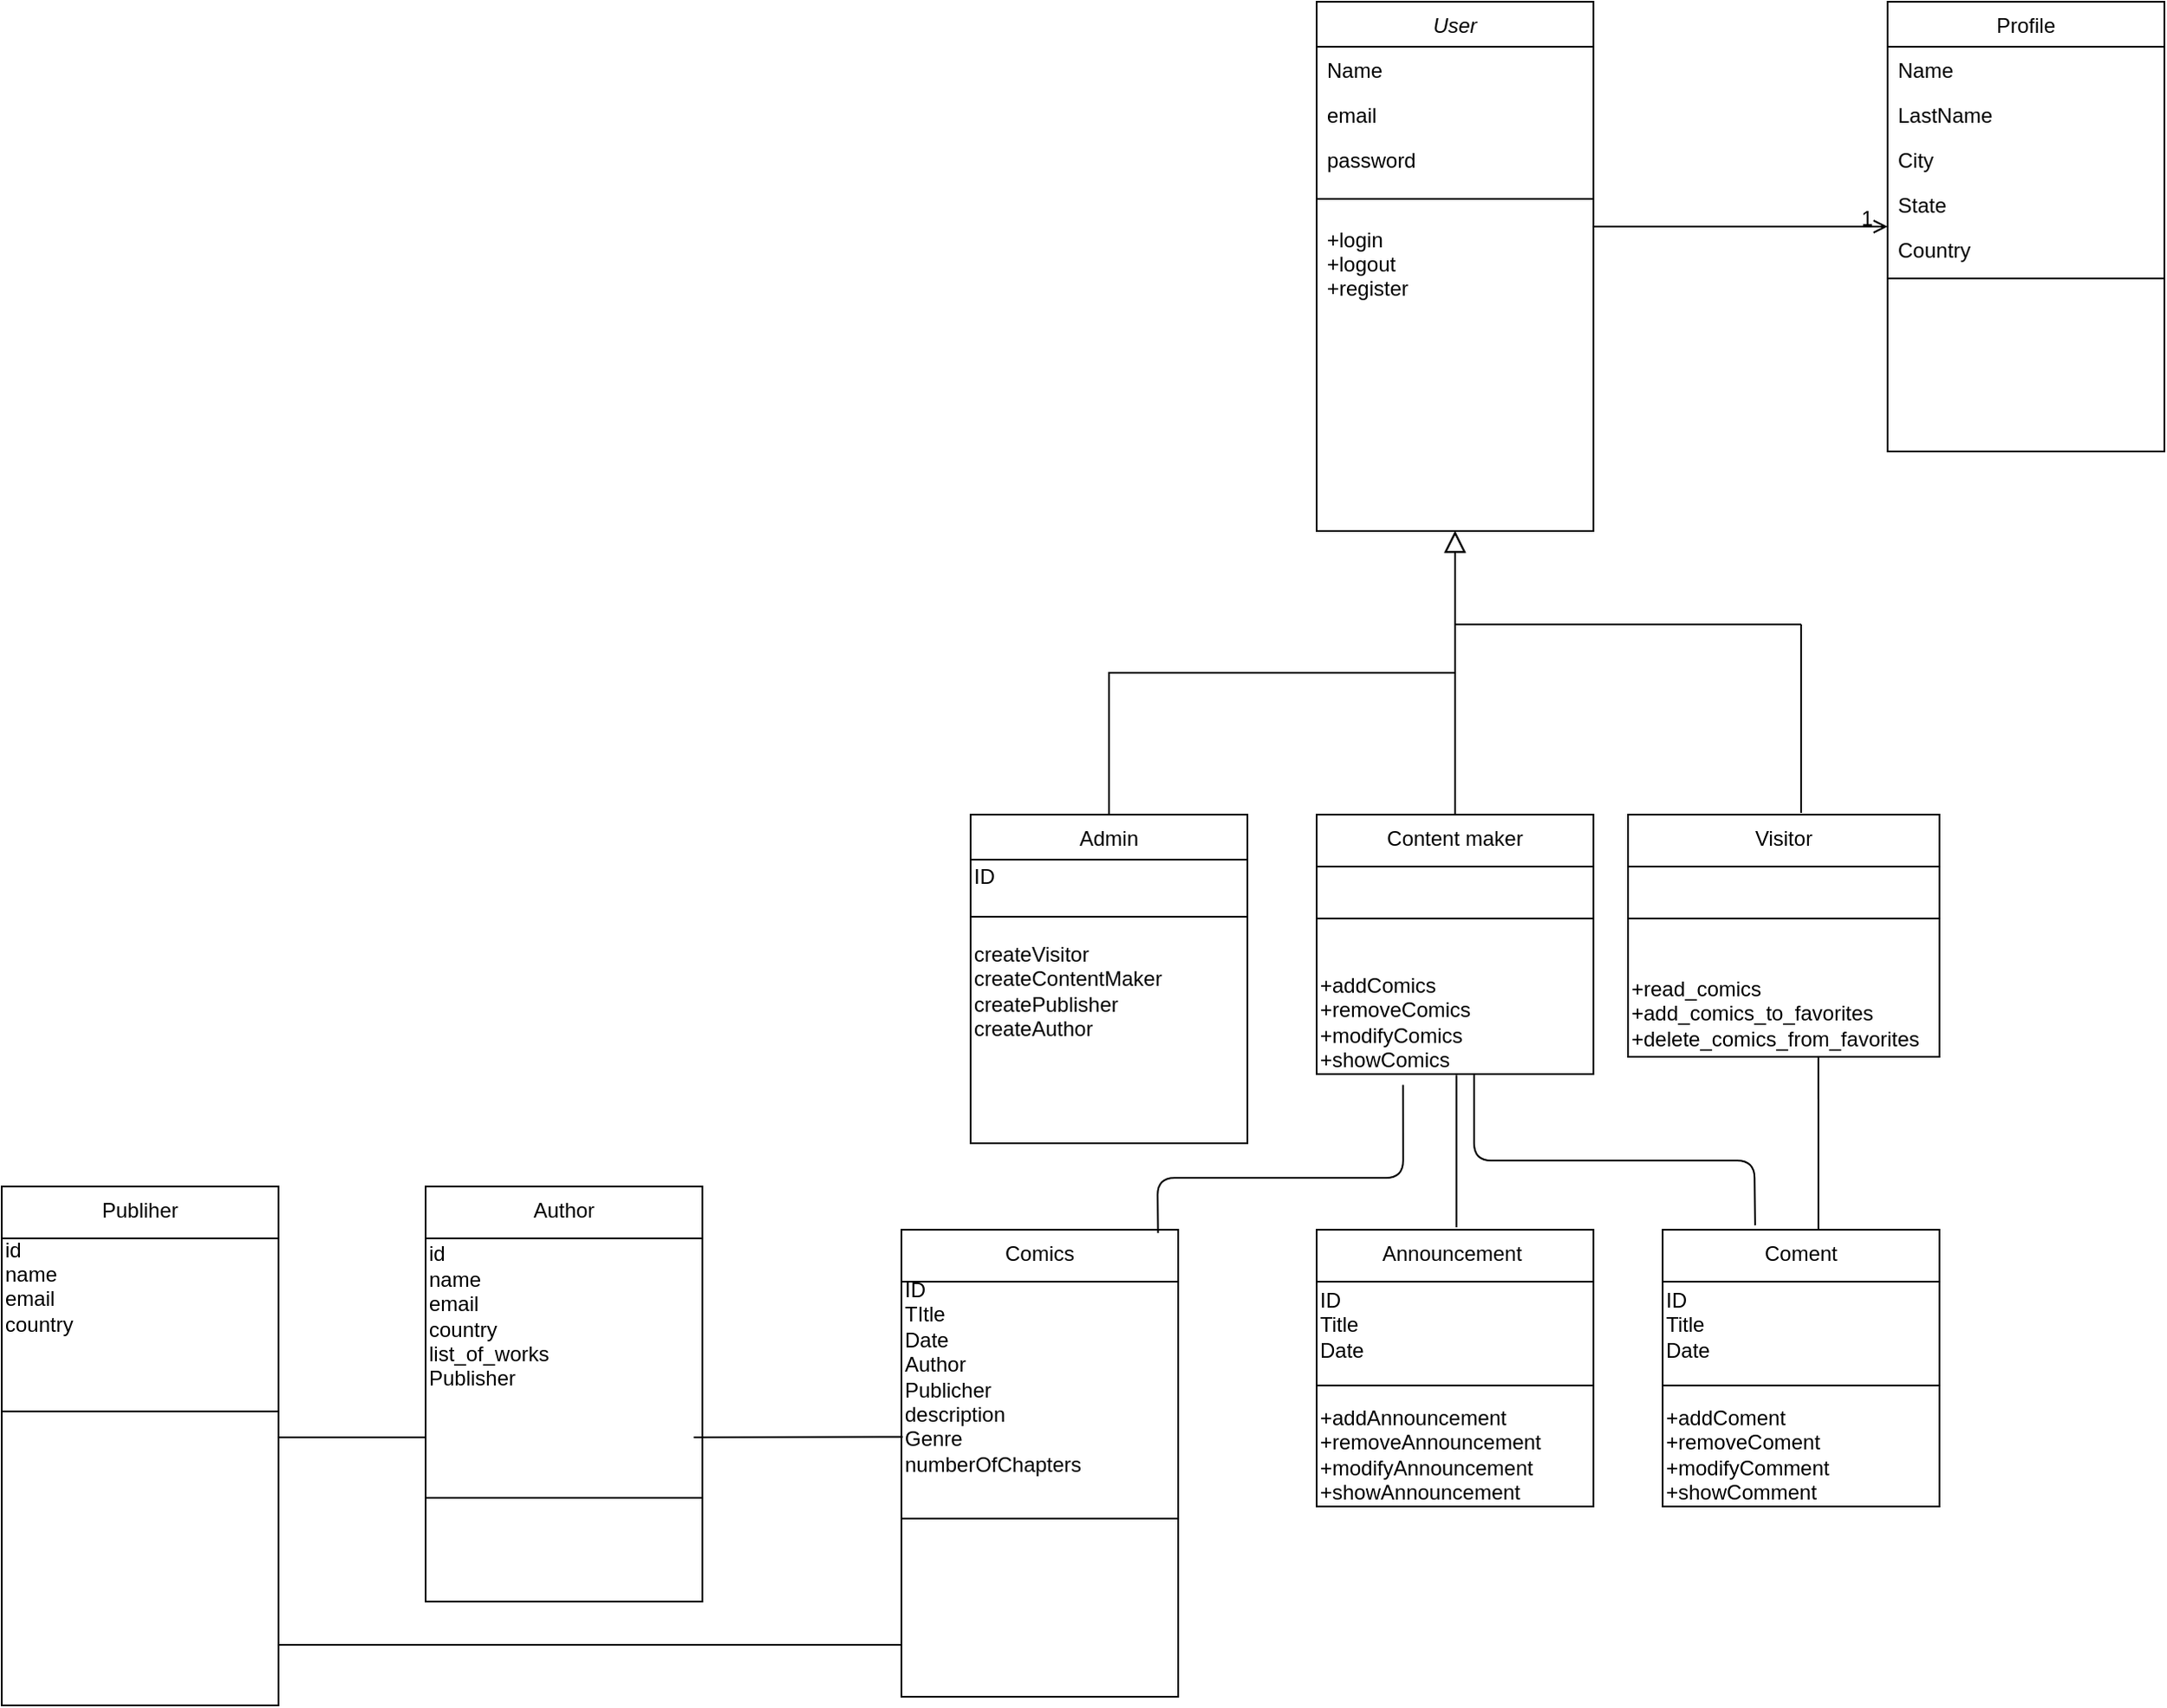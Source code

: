 <mxfile version="14.5.10" type="github">
  <diagram id="C5RBs43oDa-KdzZeNtuy" name="Page-1">
    <mxGraphModel dx="2310" dy="1952" grid="1" gridSize="10" guides="1" tooltips="1" connect="0" arrows="1" fold="1" page="1" pageScale="1" pageWidth="827" pageHeight="1169" math="0" shadow="0">
      <root>
        <mxCell id="WIyWlLk6GJQsqaUBKTNV-0" />
        <mxCell id="WIyWlLk6GJQsqaUBKTNV-1" parent="WIyWlLk6GJQsqaUBKTNV-0" />
        <mxCell id="zkfFHV4jXpPFQw0GAbJ--0" value="User" style="swimlane;fontStyle=2;align=center;verticalAlign=top;childLayout=stackLayout;horizontal=1;startSize=26;horizontalStack=0;resizeParent=1;resizeLast=0;collapsible=1;marginBottom=0;rounded=0;shadow=0;strokeWidth=1;" parent="WIyWlLk6GJQsqaUBKTNV-1" vertex="1">
          <mxGeometry x="320" y="-110" width="160" height="306" as="geometry">
            <mxRectangle x="230" y="140" width="160" height="26" as="alternateBounds" />
          </mxGeometry>
        </mxCell>
        <mxCell id="zkfFHV4jXpPFQw0GAbJ--1" value="Name" style="text;align=left;verticalAlign=top;spacingLeft=4;spacingRight=4;overflow=hidden;rotatable=0;points=[[0,0.5],[1,0.5]];portConstraint=eastwest;" parent="zkfFHV4jXpPFQw0GAbJ--0" vertex="1">
          <mxGeometry y="26" width="160" height="26" as="geometry" />
        </mxCell>
        <mxCell id="zkfFHV4jXpPFQw0GAbJ--2" value="email" style="text;align=left;verticalAlign=top;spacingLeft=4;spacingRight=4;overflow=hidden;rotatable=0;points=[[0,0.5],[1,0.5]];portConstraint=eastwest;rounded=0;shadow=0;html=0;" parent="zkfFHV4jXpPFQw0GAbJ--0" vertex="1">
          <mxGeometry y="52" width="160" height="26" as="geometry" />
        </mxCell>
        <mxCell id="zkfFHV4jXpPFQw0GAbJ--3" value="password&#xa;" style="text;align=left;verticalAlign=top;spacingLeft=4;spacingRight=4;overflow=hidden;rotatable=0;points=[[0,0.5],[1,0.5]];portConstraint=eastwest;rounded=0;shadow=0;html=0;" parent="zkfFHV4jXpPFQw0GAbJ--0" vertex="1">
          <mxGeometry y="78" width="160" height="26" as="geometry" />
        </mxCell>
        <mxCell id="zkfFHV4jXpPFQw0GAbJ--4" value="" style="line;html=1;strokeWidth=1;align=left;verticalAlign=middle;spacingTop=-1;spacingLeft=3;spacingRight=3;rotatable=0;labelPosition=right;points=[];portConstraint=eastwest;" parent="zkfFHV4jXpPFQw0GAbJ--0" vertex="1">
          <mxGeometry y="104" width="160" height="20" as="geometry" />
        </mxCell>
        <mxCell id="zkfFHV4jXpPFQw0GAbJ--5" value="+login&#xa;+logout&#xa;+register" style="text;align=left;verticalAlign=top;spacingLeft=4;spacingRight=4;overflow=hidden;rotatable=0;points=[[0,0.5],[1,0.5]];portConstraint=eastwest;" parent="zkfFHV4jXpPFQw0GAbJ--0" vertex="1">
          <mxGeometry y="124" width="160" height="150" as="geometry" />
        </mxCell>
        <mxCell id="zkfFHV4jXpPFQw0GAbJ--6" value="Admin" style="swimlane;fontStyle=0;align=center;verticalAlign=top;childLayout=stackLayout;horizontal=1;startSize=26;horizontalStack=0;resizeParent=1;resizeLast=0;collapsible=1;marginBottom=0;rounded=0;shadow=0;strokeWidth=1;" parent="WIyWlLk6GJQsqaUBKTNV-1" vertex="1">
          <mxGeometry x="120" y="360" width="160" height="190" as="geometry">
            <mxRectangle x="130" y="380" width="160" height="26" as="alternateBounds" />
          </mxGeometry>
        </mxCell>
        <mxCell id="QaU1phHNQ4sxt8ZEM7yf-13" value="ID" style="text;html=1;align=left;verticalAlign=middle;resizable=0;points=[];autosize=1;strokeColor=none;" parent="zkfFHV4jXpPFQw0GAbJ--6" vertex="1">
          <mxGeometry y="26" width="160" height="20" as="geometry" />
        </mxCell>
        <mxCell id="zkfFHV4jXpPFQw0GAbJ--9" value="" style="line;html=1;strokeWidth=1;align=left;verticalAlign=middle;spacingTop=-1;spacingLeft=3;spacingRight=3;rotatable=0;labelPosition=right;points=[];portConstraint=eastwest;" parent="zkfFHV4jXpPFQw0GAbJ--6" vertex="1">
          <mxGeometry y="46" width="160" height="26" as="geometry" />
        </mxCell>
        <mxCell id="QaU1phHNQ4sxt8ZEM7yf-18" value="createVisitor&lt;br&gt;createContentMaker&lt;br&gt;createPublisher&lt;br&gt;createAuthor" style="text;html=1;align=left;verticalAlign=middle;resizable=0;points=[];autosize=1;strokeColor=none;" parent="zkfFHV4jXpPFQw0GAbJ--6" vertex="1">
          <mxGeometry y="72" width="160" height="60" as="geometry" />
        </mxCell>
        <mxCell id="zkfFHV4jXpPFQw0GAbJ--12" value="" style="endArrow=block;endSize=10;endFill=0;shadow=0;strokeWidth=1;rounded=0;edgeStyle=elbowEdgeStyle;elbow=vertical;" parent="WIyWlLk6GJQsqaUBKTNV-1" source="zkfFHV4jXpPFQw0GAbJ--6" target="zkfFHV4jXpPFQw0GAbJ--0" edge="1">
          <mxGeometry width="160" relative="1" as="geometry">
            <mxPoint x="200" y="203" as="sourcePoint" />
            <mxPoint x="200" y="203" as="targetPoint" />
          </mxGeometry>
        </mxCell>
        <mxCell id="zkfFHV4jXpPFQw0GAbJ--13" value="Content maker" style="swimlane;fontStyle=0;align=center;verticalAlign=top;childLayout=stackLayout;horizontal=1;startSize=30;horizontalStack=0;resizeParent=1;resizeLast=0;collapsible=1;marginBottom=0;rounded=0;shadow=0;strokeWidth=1;" parent="WIyWlLk6GJQsqaUBKTNV-1" vertex="1">
          <mxGeometry x="320" y="360" width="160" height="150" as="geometry">
            <mxRectangle x="340" y="380" width="170" height="26" as="alternateBounds" />
          </mxGeometry>
        </mxCell>
        <mxCell id="zkfFHV4jXpPFQw0GAbJ--15" value="" style="line;html=1;strokeWidth=1;align=left;verticalAlign=middle;spacingTop=-1;spacingLeft=3;spacingRight=3;rotatable=0;labelPosition=right;points=[];portConstraint=eastwest;" parent="zkfFHV4jXpPFQw0GAbJ--13" vertex="1">
          <mxGeometry y="30" width="160" height="60" as="geometry" />
        </mxCell>
        <mxCell id="QaU1phHNQ4sxt8ZEM7yf-32" value="+addComics&lt;br&gt;+removeComics&lt;br&gt;+modifyComics&lt;br&gt;+showComics" style="text;html=1;align=left;verticalAlign=middle;resizable=0;points=[];autosize=1;strokeColor=none;" parent="zkfFHV4jXpPFQw0GAbJ--13" vertex="1">
          <mxGeometry y="90" width="160" height="60" as="geometry" />
        </mxCell>
        <mxCell id="zkfFHV4jXpPFQw0GAbJ--16" value="" style="endArrow=block;endSize=10;endFill=0;shadow=0;strokeWidth=1;rounded=0;edgeStyle=elbowEdgeStyle;elbow=vertical;" parent="WIyWlLk6GJQsqaUBKTNV-1" source="zkfFHV4jXpPFQw0GAbJ--13" target="zkfFHV4jXpPFQw0GAbJ--0" edge="1">
          <mxGeometry width="160" relative="1" as="geometry">
            <mxPoint x="210" y="373" as="sourcePoint" />
            <mxPoint x="310" y="271" as="targetPoint" />
            <Array as="points">
              <mxPoint x="400" y="255" />
            </Array>
          </mxGeometry>
        </mxCell>
        <mxCell id="zkfFHV4jXpPFQw0GAbJ--17" value="Profile" style="swimlane;fontStyle=0;align=center;verticalAlign=top;childLayout=stackLayout;horizontal=1;startSize=26;horizontalStack=0;resizeParent=1;resizeLast=0;collapsible=1;marginBottom=0;rounded=0;shadow=0;strokeWidth=1;" parent="WIyWlLk6GJQsqaUBKTNV-1" vertex="1">
          <mxGeometry x="650" y="-110" width="160" height="260" as="geometry">
            <mxRectangle x="550" y="140" width="160" height="26" as="alternateBounds" />
          </mxGeometry>
        </mxCell>
        <mxCell id="zkfFHV4jXpPFQw0GAbJ--20" value="Name" style="text;align=left;verticalAlign=top;spacingLeft=4;spacingRight=4;overflow=hidden;rotatable=0;points=[[0,0.5],[1,0.5]];portConstraint=eastwest;rounded=0;shadow=0;html=0;" parent="zkfFHV4jXpPFQw0GAbJ--17" vertex="1">
          <mxGeometry y="26" width="160" height="26" as="geometry" />
        </mxCell>
        <mxCell id="zkfFHV4jXpPFQw0GAbJ--18" value="LastName " style="text;align=left;verticalAlign=top;spacingLeft=4;spacingRight=4;overflow=hidden;rotatable=0;points=[[0,0.5],[1,0.5]];portConstraint=eastwest;" parent="zkfFHV4jXpPFQw0GAbJ--17" vertex="1">
          <mxGeometry y="52" width="160" height="26" as="geometry" />
        </mxCell>
        <mxCell id="zkfFHV4jXpPFQw0GAbJ--19" value="City" style="text;align=left;verticalAlign=top;spacingLeft=4;spacingRight=4;overflow=hidden;rotatable=0;points=[[0,0.5],[1,0.5]];portConstraint=eastwest;rounded=0;shadow=0;html=0;" parent="zkfFHV4jXpPFQw0GAbJ--17" vertex="1">
          <mxGeometry y="78" width="160" height="26" as="geometry" />
        </mxCell>
        <mxCell id="zkfFHV4jXpPFQw0GAbJ--21" value="State" style="text;align=left;verticalAlign=top;spacingLeft=4;spacingRight=4;overflow=hidden;rotatable=0;points=[[0,0.5],[1,0.5]];portConstraint=eastwest;rounded=0;shadow=0;html=0;" parent="zkfFHV4jXpPFQw0GAbJ--17" vertex="1">
          <mxGeometry y="104" width="160" height="26" as="geometry" />
        </mxCell>
        <mxCell id="zkfFHV4jXpPFQw0GAbJ--22" value="Country" style="text;align=left;verticalAlign=top;spacingLeft=4;spacingRight=4;overflow=hidden;rotatable=0;points=[[0,0.5],[1,0.5]];portConstraint=eastwest;rounded=0;shadow=0;html=0;" parent="zkfFHV4jXpPFQw0GAbJ--17" vertex="1">
          <mxGeometry y="130" width="160" height="26" as="geometry" />
        </mxCell>
        <mxCell id="zkfFHV4jXpPFQw0GAbJ--23" value="" style="line;html=1;strokeWidth=1;align=left;verticalAlign=middle;spacingTop=-1;spacingLeft=3;spacingRight=3;rotatable=0;labelPosition=right;points=[];portConstraint=eastwest;" parent="zkfFHV4jXpPFQw0GAbJ--17" vertex="1">
          <mxGeometry y="156" width="160" height="8" as="geometry" />
        </mxCell>
        <mxCell id="zkfFHV4jXpPFQw0GAbJ--26" value="" style="endArrow=open;shadow=0;strokeWidth=1;rounded=0;endFill=1;edgeStyle=elbowEdgeStyle;elbow=vertical;" parent="WIyWlLk6GJQsqaUBKTNV-1" source="zkfFHV4jXpPFQw0GAbJ--0" target="zkfFHV4jXpPFQw0GAbJ--17" edge="1">
          <mxGeometry x="0.5" y="41" relative="1" as="geometry">
            <mxPoint x="380" y="192" as="sourcePoint" />
            <mxPoint x="540" y="192" as="targetPoint" />
            <mxPoint x="-40" y="32" as="offset" />
          </mxGeometry>
        </mxCell>
        <mxCell id="zkfFHV4jXpPFQw0GAbJ--28" value="1" style="resizable=0;align=right;verticalAlign=bottom;labelBackgroundColor=none;fontSize=12;" parent="zkfFHV4jXpPFQw0GAbJ--26" connectable="0" vertex="1">
          <mxGeometry x="1" relative="1" as="geometry">
            <mxPoint x="-7" y="4" as="offset" />
          </mxGeometry>
        </mxCell>
        <mxCell id="QaU1phHNQ4sxt8ZEM7yf-1" value="Visitor" style="swimlane;fontStyle=0;align=center;verticalAlign=top;childLayout=stackLayout;horizontal=1;startSize=30;horizontalStack=0;resizeParent=1;resizeLast=0;collapsible=1;marginBottom=0;rounded=0;shadow=0;strokeWidth=1;" parent="WIyWlLk6GJQsqaUBKTNV-1" vertex="1">
          <mxGeometry x="500" y="360" width="180" height="140" as="geometry">
            <mxRectangle x="340" y="380" width="170" height="26" as="alternateBounds" />
          </mxGeometry>
        </mxCell>
        <mxCell id="QaU1phHNQ4sxt8ZEM7yf-2" value="" style="line;html=1;strokeWidth=1;align=left;verticalAlign=middle;spacingTop=-1;spacingLeft=3;spacingRight=3;rotatable=0;labelPosition=right;points=[];portConstraint=eastwest;" parent="QaU1phHNQ4sxt8ZEM7yf-1" vertex="1">
          <mxGeometry y="30" width="180" height="60" as="geometry" />
        </mxCell>
        <mxCell id="zWf-u-hZ3F9-wI-7_7l0-3" value="+read_comics&lt;br&gt;+add_comics_to_favorites&lt;br&gt;+delete_comics_from_favorites" style="text;html=1;align=left;verticalAlign=middle;resizable=0;points=[];autosize=1;strokeColor=none;" vertex="1" parent="QaU1phHNQ4sxt8ZEM7yf-1">
          <mxGeometry y="90" width="180" height="50" as="geometry" />
        </mxCell>
        <mxCell id="QaU1phHNQ4sxt8ZEM7yf-3" value="" style="endArrow=none;html=1;" parent="WIyWlLk6GJQsqaUBKTNV-1" edge="1">
          <mxGeometry width="50" height="50" relative="1" as="geometry">
            <mxPoint x="600" y="250" as="sourcePoint" />
            <mxPoint x="400" y="250" as="targetPoint" />
          </mxGeometry>
        </mxCell>
        <mxCell id="QaU1phHNQ4sxt8ZEM7yf-4" value="" style="endArrow=none;html=1;" parent="WIyWlLk6GJQsqaUBKTNV-1" edge="1">
          <mxGeometry width="50" height="50" relative="1" as="geometry">
            <mxPoint x="600" y="359" as="sourcePoint" />
            <mxPoint x="600" y="250" as="targetPoint" />
          </mxGeometry>
        </mxCell>
        <mxCell id="QaU1phHNQ4sxt8ZEM7yf-5" value="Comics" style="swimlane;fontStyle=0;align=center;verticalAlign=top;childLayout=stackLayout;horizontal=1;startSize=30;horizontalStack=0;resizeParent=1;resizeLast=0;collapsible=1;marginBottom=0;rounded=0;shadow=0;strokeWidth=1;" parent="WIyWlLk6GJQsqaUBKTNV-1" vertex="1">
          <mxGeometry x="80" y="600" width="160" height="270" as="geometry">
            <mxRectangle x="340" y="380" width="170" height="26" as="alternateBounds" />
          </mxGeometry>
        </mxCell>
        <mxCell id="QaU1phHNQ4sxt8ZEM7yf-30" value="ID&lt;br&gt;TItle&lt;br&gt;Date&lt;br&gt;Author&lt;br&gt;Publicher&lt;br&gt;description&lt;br&gt;Genre&lt;br&gt;numberOfChapters" style="text;html=1;align=left;verticalAlign=middle;resizable=0;points=[];autosize=1;strokeColor=none;rotation=0;" parent="QaU1phHNQ4sxt8ZEM7yf-5" vertex="1">
          <mxGeometry y="30" width="160" height="110" as="geometry" />
        </mxCell>
        <mxCell id="QaU1phHNQ4sxt8ZEM7yf-6" value="" style="line;html=1;strokeWidth=1;align=left;verticalAlign=middle;spacingTop=-1;spacingLeft=3;spacingRight=3;rotatable=0;labelPosition=right;points=[];portConstraint=eastwest;" parent="QaU1phHNQ4sxt8ZEM7yf-5" vertex="1">
          <mxGeometry y="140" width="160" height="54" as="geometry" />
        </mxCell>
        <mxCell id="QaU1phHNQ4sxt8ZEM7yf-19" value="Announcement " style="swimlane;fontStyle=0;align=center;verticalAlign=top;childLayout=stackLayout;horizontal=1;startSize=30;horizontalStack=0;resizeParent=1;resizeLast=0;collapsible=1;marginBottom=0;rounded=0;shadow=0;strokeWidth=1;" parent="WIyWlLk6GJQsqaUBKTNV-1" vertex="1">
          <mxGeometry x="320" y="600" width="160" height="160" as="geometry">
            <mxRectangle x="340" y="380" width="170" height="26" as="alternateBounds" />
          </mxGeometry>
        </mxCell>
        <mxCell id="QaU1phHNQ4sxt8ZEM7yf-21" value="ID&lt;br&gt;Title&lt;br&gt;Date&lt;br&gt;" style="text;html=1;align=left;verticalAlign=middle;resizable=0;points=[];autosize=1;strokeColor=none;" parent="QaU1phHNQ4sxt8ZEM7yf-19" vertex="1">
          <mxGeometry y="30" width="160" height="50" as="geometry" />
        </mxCell>
        <mxCell id="QaU1phHNQ4sxt8ZEM7yf-20" value="" style="line;html=1;strokeWidth=1;align=left;verticalAlign=middle;spacingTop=-1;spacingLeft=3;spacingRight=3;rotatable=0;labelPosition=right;points=[];portConstraint=eastwest;" parent="QaU1phHNQ4sxt8ZEM7yf-19" vertex="1">
          <mxGeometry y="80" width="160" height="20" as="geometry" />
        </mxCell>
        <mxCell id="QaU1phHNQ4sxt8ZEM7yf-22" value="+addAnnouncement&lt;br&gt;+removeAnnouncement&lt;br&gt;+modifyAnnouncement&lt;br&gt;+showAnnouncement" style="text;html=1;align=left;verticalAlign=middle;resizable=0;points=[];autosize=1;strokeColor=none;" parent="QaU1phHNQ4sxt8ZEM7yf-19" vertex="1">
          <mxGeometry y="100" width="160" height="60" as="geometry" />
        </mxCell>
        <mxCell id="QaU1phHNQ4sxt8ZEM7yf-24" value="Coment" style="swimlane;fontStyle=0;align=center;verticalAlign=top;childLayout=stackLayout;horizontal=1;startSize=30;horizontalStack=0;resizeParent=1;resizeLast=0;collapsible=1;marginBottom=0;rounded=0;shadow=0;strokeWidth=1;" parent="WIyWlLk6GJQsqaUBKTNV-1" vertex="1">
          <mxGeometry x="520" y="600" width="160" height="160" as="geometry">
            <mxRectangle x="340" y="380" width="170" height="26" as="alternateBounds" />
          </mxGeometry>
        </mxCell>
        <mxCell id="QaU1phHNQ4sxt8ZEM7yf-25" value="ID&lt;br&gt;Title&lt;br&gt;Date&lt;br&gt;" style="text;html=1;align=left;verticalAlign=middle;resizable=0;points=[];autosize=1;strokeColor=none;" parent="QaU1phHNQ4sxt8ZEM7yf-24" vertex="1">
          <mxGeometry y="30" width="160" height="50" as="geometry" />
        </mxCell>
        <mxCell id="QaU1phHNQ4sxt8ZEM7yf-26" value="" style="line;html=1;strokeWidth=1;align=left;verticalAlign=middle;spacingTop=-1;spacingLeft=3;spacingRight=3;rotatable=0;labelPosition=right;points=[];portConstraint=eastwest;" parent="QaU1phHNQ4sxt8ZEM7yf-24" vertex="1">
          <mxGeometry y="80" width="160" height="20" as="geometry" />
        </mxCell>
        <mxCell id="QaU1phHNQ4sxt8ZEM7yf-27" value="+addComent&lt;br&gt;+removeComent&lt;br&gt;+modifyComment&lt;br&gt;+showComment" style="text;html=1;align=left;verticalAlign=middle;resizable=0;points=[];autosize=1;strokeColor=none;" parent="QaU1phHNQ4sxt8ZEM7yf-24" vertex="1">
          <mxGeometry y="100" width="160" height="60" as="geometry" />
        </mxCell>
        <mxCell id="QaU1phHNQ4sxt8ZEM7yf-35" value="Author" style="swimlane;fontStyle=0;align=center;verticalAlign=top;childLayout=stackLayout;horizontal=1;startSize=30;horizontalStack=0;resizeParent=1;resizeLast=0;collapsible=1;marginBottom=0;rounded=0;shadow=0;strokeWidth=1;" parent="WIyWlLk6GJQsqaUBKTNV-1" vertex="1">
          <mxGeometry x="-195" y="575" width="160" height="240" as="geometry">
            <mxRectangle x="340" y="380" width="170" height="26" as="alternateBounds" />
          </mxGeometry>
        </mxCell>
        <mxCell id="zWf-u-hZ3F9-wI-7_7l0-0" value="id&lt;br&gt;name&lt;br&gt;email&lt;br&gt;country&lt;br&gt;list_of_works&lt;br&gt;Publisher" style="text;html=1;align=left;verticalAlign=middle;resizable=0;points=[];autosize=1;strokeColor=none;" vertex="1" parent="QaU1phHNQ4sxt8ZEM7yf-35">
          <mxGeometry y="30" width="160" height="90" as="geometry" />
        </mxCell>
        <mxCell id="QaU1phHNQ4sxt8ZEM7yf-36" value="" style="line;html=1;strokeWidth=1;align=left;verticalAlign=middle;spacingTop=-1;spacingLeft=3;spacingRight=3;rotatable=0;labelPosition=right;points=[];portConstraint=eastwest;" parent="QaU1phHNQ4sxt8ZEM7yf-35" vertex="1">
          <mxGeometry y="120" width="160" height="120" as="geometry" />
        </mxCell>
        <mxCell id="QaU1phHNQ4sxt8ZEM7yf-37" value="Publiher" style="swimlane;fontStyle=0;align=center;verticalAlign=top;childLayout=stackLayout;horizontal=1;startSize=30;horizontalStack=0;resizeParent=1;resizeLast=0;collapsible=1;marginBottom=0;rounded=0;shadow=0;strokeWidth=1;" parent="WIyWlLk6GJQsqaUBKTNV-1" vertex="1">
          <mxGeometry x="-440" y="575" width="160" height="300" as="geometry">
            <mxRectangle x="340" y="380" width="170" height="26" as="alternateBounds" />
          </mxGeometry>
        </mxCell>
        <mxCell id="zWf-u-hZ3F9-wI-7_7l0-2" value="&lt;span&gt;id&lt;/span&gt;&lt;br&gt;&lt;span&gt;name&lt;/span&gt;&lt;br&gt;&lt;span&gt;email&lt;/span&gt;&lt;br&gt;&lt;span&gt;country&lt;/span&gt;&lt;br&gt;&lt;div&gt;&lt;br&gt;&lt;/div&gt;" style="text;html=1;align=left;verticalAlign=middle;resizable=0;points=[];autosize=1;strokeColor=none;" vertex="1" parent="QaU1phHNQ4sxt8ZEM7yf-37">
          <mxGeometry y="30" width="160" height="70" as="geometry" />
        </mxCell>
        <mxCell id="QaU1phHNQ4sxt8ZEM7yf-38" value="" style="line;html=1;strokeWidth=1;align=left;verticalAlign=middle;spacingTop=-1;spacingLeft=3;spacingRight=3;rotatable=0;labelPosition=right;points=[];portConstraint=eastwest;" parent="QaU1phHNQ4sxt8ZEM7yf-37" vertex="1">
          <mxGeometry y="100" width="160" height="60" as="geometry" />
        </mxCell>
        <mxCell id="zWf-u-hZ3F9-wI-7_7l0-5" value="" style="endArrow=none;html=1;exitX=0.505;exitY=-0.009;exitDx=0;exitDy=0;exitPerimeter=0;entryX=0.505;entryY=1.01;entryDx=0;entryDy=0;entryPerimeter=0;" edge="1" parent="WIyWlLk6GJQsqaUBKTNV-1" source="QaU1phHNQ4sxt8ZEM7yf-19" target="QaU1phHNQ4sxt8ZEM7yf-32">
          <mxGeometry width="50" height="50" relative="1" as="geometry">
            <mxPoint x="500" y="540" as="sourcePoint" />
            <mxPoint x="300" y="540" as="targetPoint" />
          </mxGeometry>
        </mxCell>
        <mxCell id="zWf-u-hZ3F9-wI-7_7l0-6" value="" style="endArrow=none;html=1;exitX=0.334;exitY=-0.016;exitDx=0;exitDy=0;exitPerimeter=0;" edge="1" parent="WIyWlLk6GJQsqaUBKTNV-1" source="QaU1phHNQ4sxt8ZEM7yf-24">
          <mxGeometry width="50" height="50" relative="1" as="geometry">
            <mxPoint x="410.8" y="608.56" as="sourcePoint" />
            <mxPoint x="411" y="510" as="targetPoint" />
            <Array as="points">
              <mxPoint x="573" y="560" />
              <mxPoint x="411" y="560" />
            </Array>
          </mxGeometry>
        </mxCell>
        <mxCell id="zWf-u-hZ3F9-wI-7_7l0-7" value="" style="endArrow=none;html=1;entryX=0.611;entryY=1.006;entryDx=0;entryDy=0;entryPerimeter=0;" edge="1" parent="WIyWlLk6GJQsqaUBKTNV-1" target="zWf-u-hZ3F9-wI-7_7l0-3">
          <mxGeometry width="50" height="50" relative="1" as="geometry">
            <mxPoint x="610" y="600" as="sourcePoint" />
            <mxPoint x="610.0" y="512.04" as="targetPoint" />
          </mxGeometry>
        </mxCell>
        <mxCell id="zWf-u-hZ3F9-wI-7_7l0-8" value="" style="endArrow=none;html=1;exitX=0.927;exitY=0.007;exitDx=0;exitDy=0;exitPerimeter=0;entryX=0.312;entryY=1.105;entryDx=0;entryDy=0;entryPerimeter=0;" edge="1" parent="WIyWlLk6GJQsqaUBKTNV-1" source="QaU1phHNQ4sxt8ZEM7yf-5" target="QaU1phHNQ4sxt8ZEM7yf-32">
          <mxGeometry width="50" height="50" relative="1" as="geometry">
            <mxPoint x="410.8" y="608.56" as="sourcePoint" />
            <mxPoint x="410.8" y="520.6" as="targetPoint" />
            <Array as="points">
              <mxPoint x="228" y="570" />
              <mxPoint x="370" y="570" />
            </Array>
          </mxGeometry>
        </mxCell>
        <mxCell id="zWf-u-hZ3F9-wI-7_7l0-9" value="" style="endArrow=none;html=1;exitX=0.005;exitY=0.816;exitDx=0;exitDy=0;exitPerimeter=0;" edge="1" parent="WIyWlLk6GJQsqaUBKTNV-1" source="QaU1phHNQ4sxt8ZEM7yf-30">
          <mxGeometry width="50" height="50" relative="1" as="geometry">
            <mxPoint x="410.8" y="608.56" as="sourcePoint" />
            <mxPoint x="-40" y="720" as="targetPoint" />
            <Array as="points" />
          </mxGeometry>
        </mxCell>
        <mxCell id="zWf-u-hZ3F9-wI-7_7l0-10" value="" style="endArrow=none;html=1;exitX=0.005;exitY=0.816;exitDx=0;exitDy=0;exitPerimeter=0;" edge="1" parent="WIyWlLk6GJQsqaUBKTNV-1">
          <mxGeometry width="50" height="50" relative="1" as="geometry">
            <mxPoint x="80.0" y="840.0" as="sourcePoint" />
            <mxPoint x="-280" y="840" as="targetPoint" />
            <Array as="points" />
          </mxGeometry>
        </mxCell>
        <mxCell id="zWf-u-hZ3F9-wI-7_7l0-11" value="" style="endArrow=none;html=1;exitX=0.005;exitY=0.816;exitDx=0;exitDy=0;exitPerimeter=0;" edge="1" parent="WIyWlLk6GJQsqaUBKTNV-1">
          <mxGeometry width="50" height="50" relative="1" as="geometry">
            <mxPoint x="-195.0" y="720.0" as="sourcePoint" />
            <mxPoint x="-280" y="720" as="targetPoint" />
            <Array as="points" />
          </mxGeometry>
        </mxCell>
      </root>
    </mxGraphModel>
  </diagram>
</mxfile>

